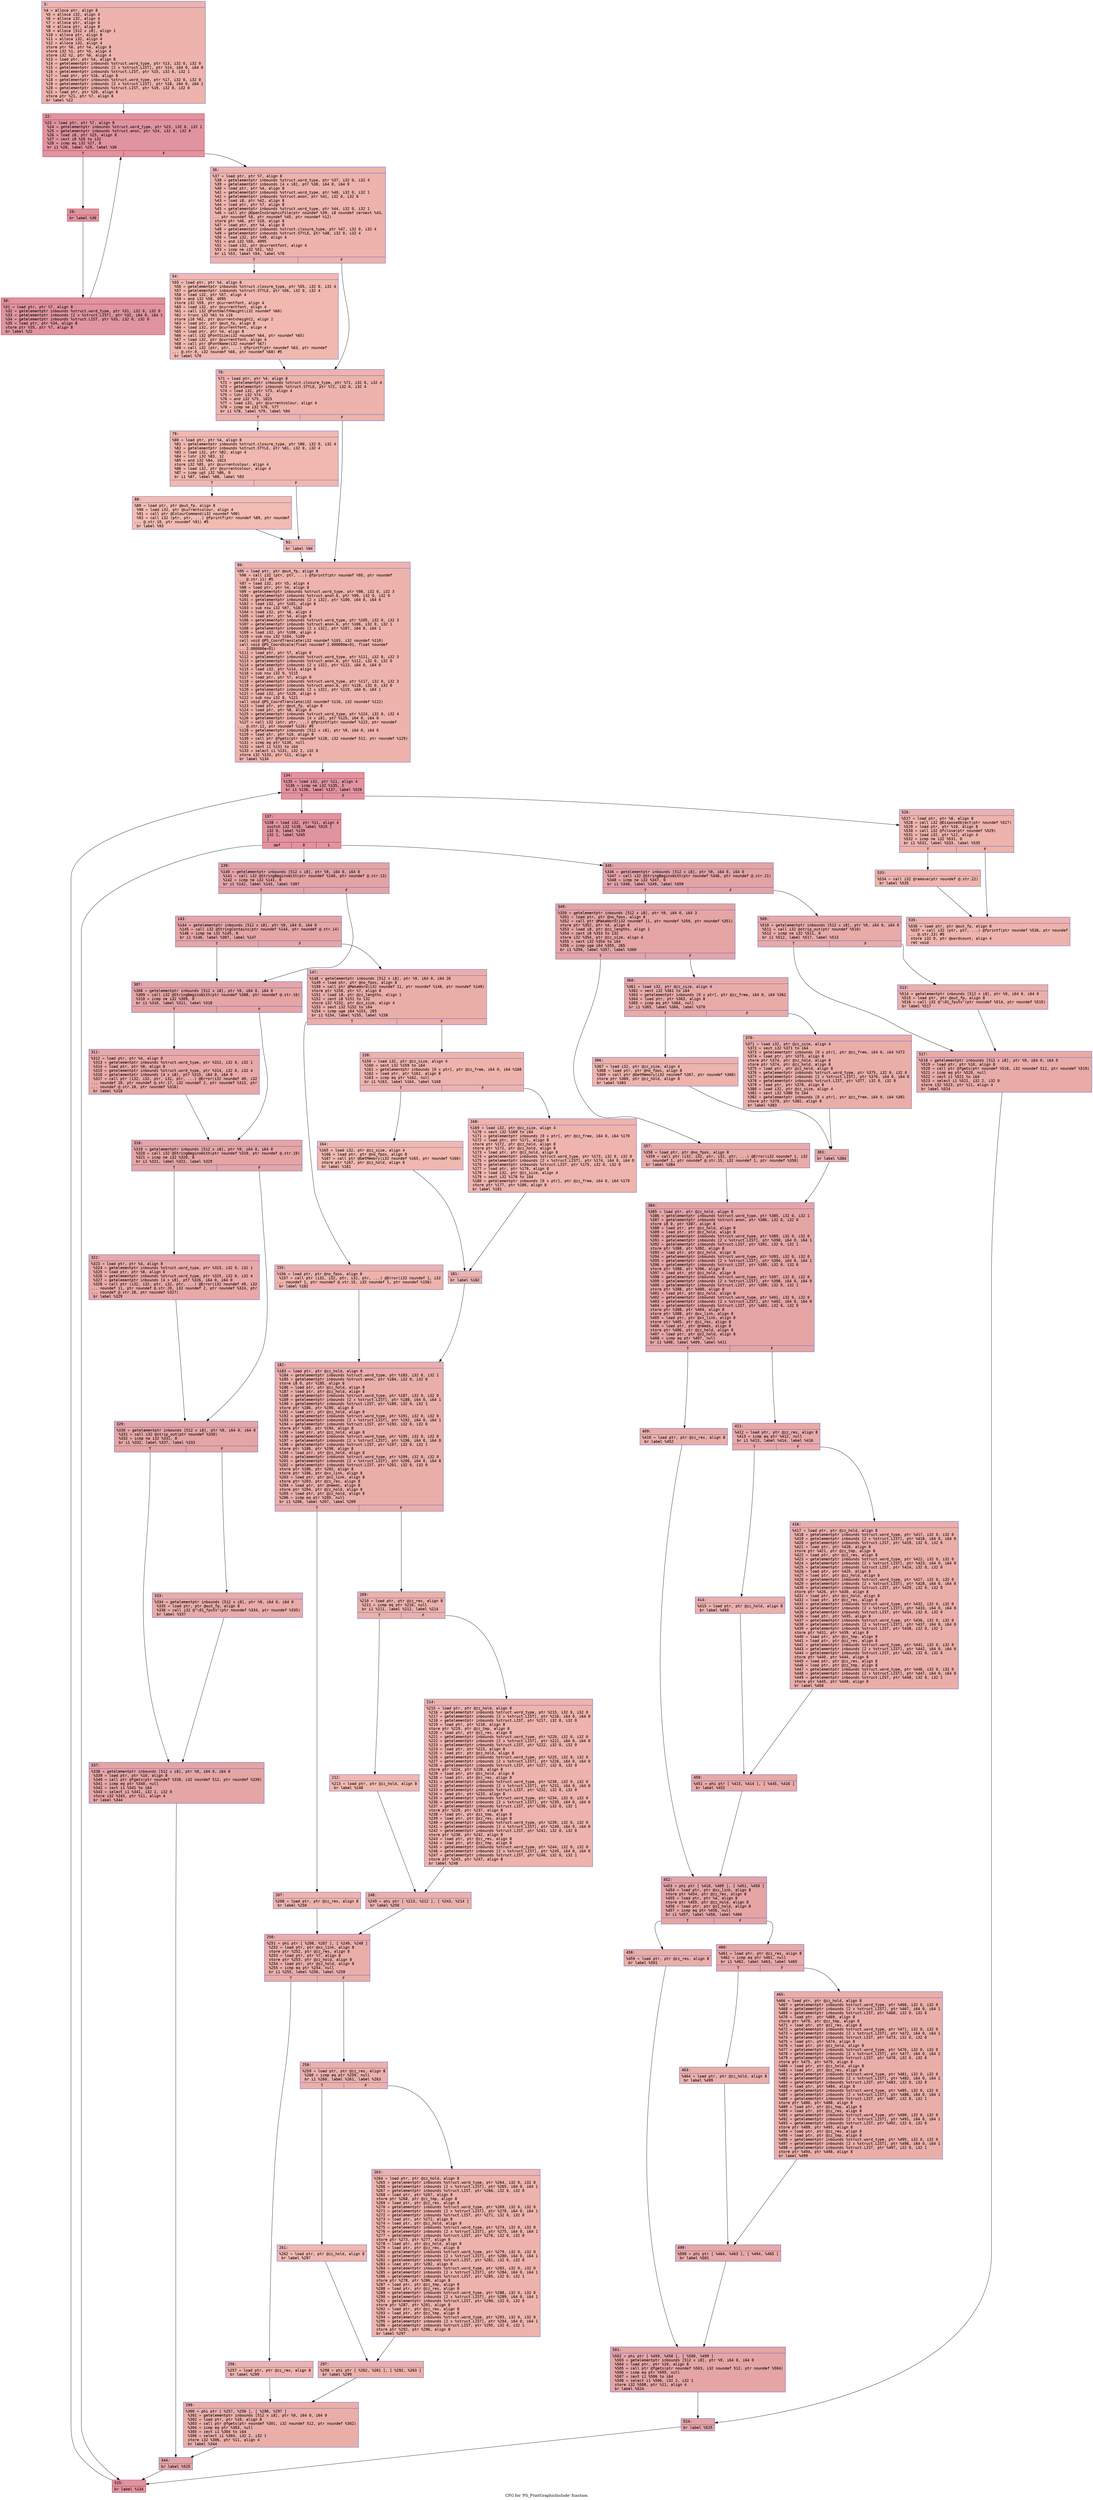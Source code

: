 digraph "CFG for 'PS_PrintGraphicInclude' function" {
	label="CFG for 'PS_PrintGraphicInclude' function";

	Node0x600002193cf0 [shape=record,color="#3d50c3ff", style=filled, fillcolor="#d6524470" fontname="Courier",label="{3:\l|  %4 = alloca ptr, align 8\l  %5 = alloca i32, align 4\l  %6 = alloca i32, align 4\l  %7 = alloca ptr, align 8\l  %8 = alloca ptr, align 8\l  %9 = alloca [512 x i8], align 1\l  %10 = alloca ptr, align 8\l  %11 = alloca i32, align 4\l  %12 = alloca i32, align 4\l  store ptr %0, ptr %4, align 8\l  store i32 %1, ptr %5, align 4\l  store i32 %2, ptr %6, align 4\l  %13 = load ptr, ptr %4, align 8\l  %14 = getelementptr inbounds %struct.word_type, ptr %13, i32 0, i32 0\l  %15 = getelementptr inbounds [2 x %struct.LIST], ptr %14, i64 0, i64 0\l  %16 = getelementptr inbounds %struct.LIST, ptr %15, i32 0, i32 1\l  %17 = load ptr, ptr %16, align 8\l  %18 = getelementptr inbounds %struct.word_type, ptr %17, i32 0, i32 0\l  %19 = getelementptr inbounds [2 x %struct.LIST], ptr %18, i64 0, i64 1\l  %20 = getelementptr inbounds %struct.LIST, ptr %19, i32 0, i32 0\l  %21 = load ptr, ptr %20, align 8\l  store ptr %21, ptr %7, align 8\l  br label %22\l}"];
	Node0x600002193cf0 -> Node0x600002193d40[tooltip="3 -> 22\nProbability 100.00%" ];
	Node0x600002193d40 [shape=record,color="#b70d28ff", style=filled, fillcolor="#b70d2870" fontname="Courier",label="{22:\l|  %23 = load ptr, ptr %7, align 8\l  %24 = getelementptr inbounds %struct.word_type, ptr %23, i32 0, i32 1\l  %25 = getelementptr inbounds %struct.anon, ptr %24, i32 0, i32 0\l  %26 = load i8, ptr %25, align 8\l  %27 = zext i8 %26 to i32\l  %28 = icmp eq i32 %27, 0\l  br i1 %28, label %29, label %36\l|{<s0>T|<s1>F}}"];
	Node0x600002193d40:s0 -> Node0x600002193d90[tooltip="22 -> 29\nProbability 96.88%" ];
	Node0x600002193d40:s1 -> Node0x600002193e30[tooltip="22 -> 36\nProbability 3.12%" ];
	Node0x600002193d90 [shape=record,color="#b70d28ff", style=filled, fillcolor="#b70d2870" fontname="Courier",label="{29:\l|  br label %30\l}"];
	Node0x600002193d90 -> Node0x600002193de0[tooltip="29 -> 30\nProbability 100.00%" ];
	Node0x600002193de0 [shape=record,color="#b70d28ff", style=filled, fillcolor="#b70d2870" fontname="Courier",label="{30:\l|  %31 = load ptr, ptr %7, align 8\l  %32 = getelementptr inbounds %struct.word_type, ptr %31, i32 0, i32 0\l  %33 = getelementptr inbounds [2 x %struct.LIST], ptr %32, i64 0, i64 1\l  %34 = getelementptr inbounds %struct.LIST, ptr %33, i32 0, i32 0\l  %35 = load ptr, ptr %34, align 8\l  store ptr %35, ptr %7, align 8\l  br label %22\l}"];
	Node0x600002193de0 -> Node0x600002193d40[tooltip="30 -> 22\nProbability 100.00%" ];
	Node0x600002193e30 [shape=record,color="#3d50c3ff", style=filled, fillcolor="#d6524470" fontname="Courier",label="{36:\l|  %37 = load ptr, ptr %7, align 8\l  %38 = getelementptr inbounds %struct.word_type, ptr %37, i32 0, i32 4\l  %39 = getelementptr inbounds [4 x i8], ptr %38, i64 0, i64 0\l  %40 = load ptr, ptr %4, align 8\l  %41 = getelementptr inbounds %struct.word_type, ptr %40, i32 0, i32 1\l  %42 = getelementptr inbounds %struct.anon, ptr %41, i32 0, i32 0\l  %43 = load i8, ptr %42, align 8\l  %44 = load ptr, ptr %7, align 8\l  %45 = getelementptr inbounds %struct.word_type, ptr %44, i32 0, i32 1\l  %46 = call ptr @OpenIncGraphicFile(ptr noundef %39, i8 noundef zeroext %43,\l... ptr noundef %8, ptr noundef %45, ptr noundef %12)\l  store ptr %46, ptr %10, align 8\l  %47 = load ptr, ptr %4, align 8\l  %48 = getelementptr inbounds %struct.closure_type, ptr %47, i32 0, i32 4\l  %49 = getelementptr inbounds %struct.STYLE, ptr %48, i32 0, i32 4\l  %50 = load i32, ptr %49, align 4\l  %51 = and i32 %50, 4095\l  %52 = load i32, ptr @currentfont, align 4\l  %53 = icmp ne i32 %51, %52\l  br i1 %53, label %54, label %70\l|{<s0>T|<s1>F}}"];
	Node0x600002193e30:s0 -> Node0x600002193e80[tooltip="36 -> 54\nProbability 50.00%" ];
	Node0x600002193e30:s1 -> Node0x600002193ed0[tooltip="36 -> 70\nProbability 50.00%" ];
	Node0x600002193e80 [shape=record,color="#3d50c3ff", style=filled, fillcolor="#dc5d4a70" fontname="Courier",label="{54:\l|  %55 = load ptr, ptr %4, align 8\l  %56 = getelementptr inbounds %struct.closure_type, ptr %55, i32 0, i32 4\l  %57 = getelementptr inbounds %struct.STYLE, ptr %56, i32 0, i32 4\l  %58 = load i32, ptr %57, align 4\l  %59 = and i32 %58, 4095\l  store i32 %59, ptr @currentfont, align 4\l  %60 = load i32, ptr @currentfont, align 4\l  %61 = call i32 @FontHalfXHeight(i32 noundef %60)\l  %62 = trunc i32 %61 to i16\l  store i16 %62, ptr @currentxheight2, align 2\l  %63 = load ptr, ptr @out_fp, align 8\l  %64 = load i32, ptr @currentfont, align 4\l  %65 = load ptr, ptr %4, align 8\l  %66 = call i32 @FontSize(i32 noundef %64, ptr noundef %65)\l  %67 = load i32, ptr @currentfont, align 4\l  %68 = call ptr @FontName(i32 noundef %67)\l  %69 = call i32 (ptr, ptr, ...) @fprintf(ptr noundef %63, ptr noundef\l... @.str.9, i32 noundef %66, ptr noundef %68) #5\l  br label %70\l}"];
	Node0x600002193e80 -> Node0x600002193ed0[tooltip="54 -> 70\nProbability 100.00%" ];
	Node0x600002193ed0 [shape=record,color="#3d50c3ff", style=filled, fillcolor="#d6524470" fontname="Courier",label="{70:\l|  %71 = load ptr, ptr %4, align 8\l  %72 = getelementptr inbounds %struct.closure_type, ptr %71, i32 0, i32 4\l  %73 = getelementptr inbounds %struct.STYLE, ptr %72, i32 0, i32 4\l  %74 = load i32, ptr %73, align 4\l  %75 = lshr i32 %74, 12\l  %76 = and i32 %75, 1023\l  %77 = load i32, ptr @currentcolour, align 4\l  %78 = icmp ne i32 %76, %77\l  br i1 %78, label %79, label %94\l|{<s0>T|<s1>F}}"];
	Node0x600002193ed0:s0 -> Node0x600002193f20[tooltip="70 -> 79\nProbability 50.00%" ];
	Node0x600002193ed0:s1 -> Node0x600002194050[tooltip="70 -> 94\nProbability 50.00%" ];
	Node0x600002193f20 [shape=record,color="#3d50c3ff", style=filled, fillcolor="#dc5d4a70" fontname="Courier",label="{79:\l|  %80 = load ptr, ptr %4, align 8\l  %81 = getelementptr inbounds %struct.closure_type, ptr %80, i32 0, i32 4\l  %82 = getelementptr inbounds %struct.STYLE, ptr %81, i32 0, i32 4\l  %83 = load i32, ptr %82, align 4\l  %84 = lshr i32 %83, 12\l  %85 = and i32 %84, 1023\l  store i32 %85, ptr @currentcolour, align 4\l  %86 = load i32, ptr @currentcolour, align 4\l  %87 = icmp ugt i32 %86, 0\l  br i1 %87, label %88, label %93\l|{<s0>T|<s1>F}}"];
	Node0x600002193f20:s0 -> Node0x600002193f70[tooltip="79 -> 88\nProbability 50.00%" ];
	Node0x600002193f20:s1 -> Node0x600002194000[tooltip="79 -> 93\nProbability 50.00%" ];
	Node0x600002193f70 [shape=record,color="#3d50c3ff", style=filled, fillcolor="#e1675170" fontname="Courier",label="{88:\l|  %89 = load ptr, ptr @out_fp, align 8\l  %90 = load i32, ptr @currentcolour, align 4\l  %91 = call ptr @ColourCommand(i32 noundef %90)\l  %92 = call i32 (ptr, ptr, ...) @fprintf(ptr noundef %89, ptr noundef\l... @.str.10, ptr noundef %91) #5\l  br label %93\l}"];
	Node0x600002193f70 -> Node0x600002194000[tooltip="88 -> 93\nProbability 100.00%" ];
	Node0x600002194000 [shape=record,color="#3d50c3ff", style=filled, fillcolor="#dc5d4a70" fontname="Courier",label="{93:\l|  br label %94\l}"];
	Node0x600002194000 -> Node0x600002194050[tooltip="93 -> 94\nProbability 100.00%" ];
	Node0x600002194050 [shape=record,color="#3d50c3ff", style=filled, fillcolor="#d6524470" fontname="Courier",label="{94:\l|  %95 = load ptr, ptr @out_fp, align 8\l  %96 = call i32 (ptr, ptr, ...) @fprintf(ptr noundef %95, ptr noundef\l... @.str.11) #5\l  %97 = load i32, ptr %5, align 4\l  %98 = load ptr, ptr %4, align 8\l  %99 = getelementptr inbounds %struct.word_type, ptr %98, i32 0, i32 3\l  %100 = getelementptr inbounds %struct.anon.6, ptr %99, i32 0, i32 0\l  %101 = getelementptr inbounds [2 x i32], ptr %100, i64 0, i64 0\l  %102 = load i32, ptr %101, align 8\l  %103 = sub nsw i32 %97, %102\l  %104 = load i32, ptr %6, align 4\l  %105 = load ptr, ptr %4, align 8\l  %106 = getelementptr inbounds %struct.word_type, ptr %105, i32 0, i32 3\l  %107 = getelementptr inbounds %struct.anon.6, ptr %106, i32 0, i32 1\l  %108 = getelementptr inbounds [2 x i32], ptr %107, i64 0, i64 1\l  %109 = load i32, ptr %108, align 4\l  %110 = sub nsw i32 %104, %109\l  call void @PS_CoordTranslate(i32 noundef %103, i32 noundef %110)\l  call void @PS_CoordScale(float noundef 2.000000e+01, float noundef\l... 2.000000e+01)\l  %111 = load ptr, ptr %7, align 8\l  %112 = getelementptr inbounds %struct.word_type, ptr %111, i32 0, i32 3\l  %113 = getelementptr inbounds %struct.anon.6, ptr %112, i32 0, i32 0\l  %114 = getelementptr inbounds [2 x i32], ptr %113, i64 0, i64 0\l  %115 = load i32, ptr %114, align 8\l  %116 = sub nsw i32 0, %115\l  %117 = load ptr, ptr %7, align 8\l  %118 = getelementptr inbounds %struct.word_type, ptr %117, i32 0, i32 3\l  %119 = getelementptr inbounds %struct.anon.6, ptr %118, i32 0, i32 0\l  %120 = getelementptr inbounds [2 x i32], ptr %119, i64 0, i64 1\l  %121 = load i32, ptr %120, align 4\l  %122 = sub nsw i32 0, %121\l  call void @PS_CoordTranslate(i32 noundef %116, i32 noundef %122)\l  %123 = load ptr, ptr @out_fp, align 8\l  %124 = load ptr, ptr %8, align 8\l  %125 = getelementptr inbounds %struct.word_type, ptr %124, i32 0, i32 4\l  %126 = getelementptr inbounds [4 x i8], ptr %125, i64 0, i64 0\l  %127 = call i32 (ptr, ptr, ...) @fprintf(ptr noundef %123, ptr noundef\l... @.str.12, ptr noundef %126) #5\l  %128 = getelementptr inbounds [512 x i8], ptr %9, i64 0, i64 0\l  %129 = load ptr, ptr %10, align 8\l  %130 = call ptr @fgets(ptr noundef %128, i32 noundef 512, ptr noundef %129)\l  %131 = icmp eq ptr %130, null\l  %132 = zext i1 %131 to i64\l  %133 = select i1 %131, i32 2, i32 0\l  store i32 %133, ptr %11, align 4\l  br label %134\l}"];
	Node0x600002194050 -> Node0x6000021940a0[tooltip="94 -> 134\nProbability 100.00%" ];
	Node0x6000021940a0 [shape=record,color="#b70d28ff", style=filled, fillcolor="#b70d2870" fontname="Courier",label="{134:\l|  %135 = load i32, ptr %11, align 4\l  %136 = icmp ne i32 %135, 2\l  br i1 %136, label %137, label %526\l|{<s0>T|<s1>F}}"];
	Node0x6000021940a0:s0 -> Node0x6000021940f0[tooltip="134 -> 137\nProbability 96.88%" ];
	Node0x6000021940a0:s1 -> Node0x600002195220[tooltip="134 -> 526\nProbability 3.12%" ];
	Node0x6000021940f0 [shape=record,color="#b70d28ff", style=filled, fillcolor="#b70d2870" fontname="Courier",label="{137:\l|  %138 = load i32, ptr %11, align 4\l  switch i32 %138, label %525 [\l    i32 0, label %139\l    i32 1, label %345\l  ]\l|{<s0>def|<s1>0|<s2>1}}"];
	Node0x6000021940f0:s0 -> Node0x6000021951d0[tooltip="137 -> 525\nProbability 33.33%" ];
	Node0x6000021940f0:s1 -> Node0x600002194140[tooltip="137 -> 139\nProbability 33.33%" ];
	Node0x6000021940f0:s2 -> Node0x600002194a50[tooltip="137 -> 345\nProbability 33.33%" ];
	Node0x600002194140 [shape=record,color="#3d50c3ff", style=filled, fillcolor="#c32e3170" fontname="Courier",label="{139:\l|  %140 = getelementptr inbounds [512 x i8], ptr %9, i64 0, i64 0\l  %141 = call i32 @StringBeginsWith(ptr noundef %140, ptr noundef @.str.13)\l  %142 = icmp ne i32 %141, 0\l  br i1 %142, label %143, label %307\l|{<s0>T|<s1>F}}"];
	Node0x600002194140:s0 -> Node0x600002194190[tooltip="139 -> 143\nProbability 62.50%" ];
	Node0x600002194140:s1 -> Node0x6000021947d0[tooltip="139 -> 307\nProbability 37.50%" ];
	Node0x600002194190 [shape=record,color="#3d50c3ff", style=filled, fillcolor="#c5333470" fontname="Courier",label="{143:\l|  %144 = getelementptr inbounds [512 x i8], ptr %9, i64 0, i64 0\l  %145 = call i32 @StringContains(ptr noundef %144, ptr noundef @.str.14)\l  %146 = icmp ne i32 %145, 0\l  br i1 %146, label %307, label %147\l|{<s0>T|<s1>F}}"];
	Node0x600002194190:s0 -> Node0x6000021947d0[tooltip="143 -> 307\nProbability 62.50%" ];
	Node0x600002194190:s1 -> Node0x6000021941e0[tooltip="143 -> 147\nProbability 37.50%" ];
	Node0x6000021941e0 [shape=record,color="#3d50c3ff", style=filled, fillcolor="#d0473d70" fontname="Courier",label="{147:\l|  %148 = getelementptr inbounds [512 x i8], ptr %9, i64 0, i64 26\l  %149 = load ptr, ptr @no_fpos, align 8\l  %150 = call ptr @MakeWord(i32 noundef 11, ptr noundef %148, ptr noundef %149)\l  store ptr %150, ptr %7, align 8\l  %151 = load i8, ptr @zz_lengths, align 1\l  %152 = zext i8 %151 to i32\l  store i32 %152, ptr @zz_size, align 4\l  %153 = sext i32 %152 to i64\l  %154 = icmp uge i64 %153, 265\l  br i1 %154, label %155, label %158\l|{<s0>T|<s1>F}}"];
	Node0x6000021941e0:s0 -> Node0x600002194230[tooltip="147 -> 155\nProbability 50.00%" ];
	Node0x6000021941e0:s1 -> Node0x600002194280[tooltip="147 -> 158\nProbability 50.00%" ];
	Node0x600002194230 [shape=record,color="#3d50c3ff", style=filled, fillcolor="#d6524470" fontname="Courier",label="{155:\l|  %156 = load ptr, ptr @no_fpos, align 8\l  %157 = call ptr (i32, i32, ptr, i32, ptr, ...) @Error(i32 noundef 1, i32\l... noundef 1, ptr noundef @.str.15, i32 noundef 1, ptr noundef %156)\l  br label %182\l}"];
	Node0x600002194230 -> Node0x6000021943c0[tooltip="155 -> 182\nProbability 100.00%" ];
	Node0x600002194280 [shape=record,color="#3d50c3ff", style=filled, fillcolor="#d6524470" fontname="Courier",label="{158:\l|  %159 = load i32, ptr @zz_size, align 4\l  %160 = sext i32 %159 to i64\l  %161 = getelementptr inbounds [0 x ptr], ptr @zz_free, i64 0, i64 %160\l  %162 = load ptr, ptr %161, align 8\l  %163 = icmp eq ptr %162, null\l  br i1 %163, label %164, label %168\l|{<s0>T|<s1>F}}"];
	Node0x600002194280:s0 -> Node0x6000021942d0[tooltip="158 -> 164\nProbability 37.50%" ];
	Node0x600002194280:s1 -> Node0x600002194320[tooltip="158 -> 168\nProbability 62.50%" ];
	Node0x6000021942d0 [shape=record,color="#3d50c3ff", style=filled, fillcolor="#dc5d4a70" fontname="Courier",label="{164:\l|  %165 = load i32, ptr @zz_size, align 4\l  %166 = load ptr, ptr @no_fpos, align 8\l  %167 = call ptr @GetMemory(i32 noundef %165, ptr noundef %166)\l  store ptr %167, ptr @zz_hold, align 8\l  br label %181\l}"];
	Node0x6000021942d0 -> Node0x600002194370[tooltip="164 -> 181\nProbability 100.00%" ];
	Node0x600002194320 [shape=record,color="#3d50c3ff", style=filled, fillcolor="#d8564670" fontname="Courier",label="{168:\l|  %169 = load i32, ptr @zz_size, align 4\l  %170 = sext i32 %169 to i64\l  %171 = getelementptr inbounds [0 x ptr], ptr @zz_free, i64 0, i64 %170\l  %172 = load ptr, ptr %171, align 8\l  store ptr %172, ptr @zz_hold, align 8\l  store ptr %172, ptr @zz_hold, align 8\l  %173 = load ptr, ptr @zz_hold, align 8\l  %174 = getelementptr inbounds %struct.word_type, ptr %173, i32 0, i32 0\l  %175 = getelementptr inbounds [2 x %struct.LIST], ptr %174, i64 0, i64 0\l  %176 = getelementptr inbounds %struct.LIST, ptr %175, i32 0, i32 0\l  %177 = load ptr, ptr %176, align 8\l  %178 = load i32, ptr @zz_size, align 4\l  %179 = sext i32 %178 to i64\l  %180 = getelementptr inbounds [0 x ptr], ptr @zz_free, i64 0, i64 %179\l  store ptr %177, ptr %180, align 8\l  br label %181\l}"];
	Node0x600002194320 -> Node0x600002194370[tooltip="168 -> 181\nProbability 100.00%" ];
	Node0x600002194370 [shape=record,color="#3d50c3ff", style=filled, fillcolor="#d6524470" fontname="Courier",label="{181:\l|  br label %182\l}"];
	Node0x600002194370 -> Node0x6000021943c0[tooltip="181 -> 182\nProbability 100.00%" ];
	Node0x6000021943c0 [shape=record,color="#3d50c3ff", style=filled, fillcolor="#d0473d70" fontname="Courier",label="{182:\l|  %183 = load ptr, ptr @zz_hold, align 8\l  %184 = getelementptr inbounds %struct.word_type, ptr %183, i32 0, i32 1\l  %185 = getelementptr inbounds %struct.anon, ptr %184, i32 0, i32 0\l  store i8 0, ptr %185, align 8\l  %186 = load ptr, ptr @zz_hold, align 8\l  %187 = load ptr, ptr @zz_hold, align 8\l  %188 = getelementptr inbounds %struct.word_type, ptr %187, i32 0, i32 0\l  %189 = getelementptr inbounds [2 x %struct.LIST], ptr %188, i64 0, i64 1\l  %190 = getelementptr inbounds %struct.LIST, ptr %189, i32 0, i32 1\l  store ptr %186, ptr %190, align 8\l  %191 = load ptr, ptr @zz_hold, align 8\l  %192 = getelementptr inbounds %struct.word_type, ptr %191, i32 0, i32 0\l  %193 = getelementptr inbounds [2 x %struct.LIST], ptr %192, i64 0, i64 1\l  %194 = getelementptr inbounds %struct.LIST, ptr %193, i32 0, i32 0\l  store ptr %186, ptr %194, align 8\l  %195 = load ptr, ptr @zz_hold, align 8\l  %196 = getelementptr inbounds %struct.word_type, ptr %195, i32 0, i32 0\l  %197 = getelementptr inbounds [2 x %struct.LIST], ptr %196, i64 0, i64 0\l  %198 = getelementptr inbounds %struct.LIST, ptr %197, i32 0, i32 1\l  store ptr %186, ptr %198, align 8\l  %199 = load ptr, ptr @zz_hold, align 8\l  %200 = getelementptr inbounds %struct.word_type, ptr %199, i32 0, i32 0\l  %201 = getelementptr inbounds [2 x %struct.LIST], ptr %200, i64 0, i64 0\l  %202 = getelementptr inbounds %struct.LIST, ptr %201, i32 0, i32 0\l  store ptr %186, ptr %202, align 8\l  store ptr %186, ptr @xx_link, align 8\l  %203 = load ptr, ptr @xx_link, align 8\l  store ptr %203, ptr @zz_res, align 8\l  %204 = load ptr, ptr @needs, align 8\l  store ptr %204, ptr @zz_hold, align 8\l  %205 = load ptr, ptr @zz_hold, align 8\l  %206 = icmp eq ptr %205, null\l  br i1 %206, label %207, label %209\l|{<s0>T|<s1>F}}"];
	Node0x6000021943c0:s0 -> Node0x600002194410[tooltip="182 -> 207\nProbability 37.50%" ];
	Node0x6000021943c0:s1 -> Node0x600002194460[tooltip="182 -> 209\nProbability 62.50%" ];
	Node0x600002194410 [shape=record,color="#3d50c3ff", style=filled, fillcolor="#d6524470" fontname="Courier",label="{207:\l|  %208 = load ptr, ptr @zz_res, align 8\l  br label %250\l}"];
	Node0x600002194410 -> Node0x6000021945a0[tooltip="207 -> 250\nProbability 100.00%" ];
	Node0x600002194460 [shape=record,color="#3d50c3ff", style=filled, fillcolor="#d24b4070" fontname="Courier",label="{209:\l|  %210 = load ptr, ptr @zz_res, align 8\l  %211 = icmp eq ptr %210, null\l  br i1 %211, label %212, label %214\l|{<s0>T|<s1>F}}"];
	Node0x600002194460:s0 -> Node0x6000021944b0[tooltip="209 -> 212\nProbability 37.50%" ];
	Node0x600002194460:s1 -> Node0x600002194500[tooltip="209 -> 214\nProbability 62.50%" ];
	Node0x6000021944b0 [shape=record,color="#3d50c3ff", style=filled, fillcolor="#dc5d4a70" fontname="Courier",label="{212:\l|  %213 = load ptr, ptr @zz_hold, align 8\l  br label %248\l}"];
	Node0x6000021944b0 -> Node0x600002194550[tooltip="212 -> 248\nProbability 100.00%" ];
	Node0x600002194500 [shape=record,color="#3d50c3ff", style=filled, fillcolor="#d6524470" fontname="Courier",label="{214:\l|  %215 = load ptr, ptr @zz_hold, align 8\l  %216 = getelementptr inbounds %struct.word_type, ptr %215, i32 0, i32 0\l  %217 = getelementptr inbounds [2 x %struct.LIST], ptr %216, i64 0, i64 0\l  %218 = getelementptr inbounds %struct.LIST, ptr %217, i32 0, i32 0\l  %219 = load ptr, ptr %218, align 8\l  store ptr %219, ptr @zz_tmp, align 8\l  %220 = load ptr, ptr @zz_res, align 8\l  %221 = getelementptr inbounds %struct.word_type, ptr %220, i32 0, i32 0\l  %222 = getelementptr inbounds [2 x %struct.LIST], ptr %221, i64 0, i64 0\l  %223 = getelementptr inbounds %struct.LIST, ptr %222, i32 0, i32 0\l  %224 = load ptr, ptr %223, align 8\l  %225 = load ptr, ptr @zz_hold, align 8\l  %226 = getelementptr inbounds %struct.word_type, ptr %225, i32 0, i32 0\l  %227 = getelementptr inbounds [2 x %struct.LIST], ptr %226, i64 0, i64 0\l  %228 = getelementptr inbounds %struct.LIST, ptr %227, i32 0, i32 0\l  store ptr %224, ptr %228, align 8\l  %229 = load ptr, ptr @zz_hold, align 8\l  %230 = load ptr, ptr @zz_res, align 8\l  %231 = getelementptr inbounds %struct.word_type, ptr %230, i32 0, i32 0\l  %232 = getelementptr inbounds [2 x %struct.LIST], ptr %231, i64 0, i64 0\l  %233 = getelementptr inbounds %struct.LIST, ptr %232, i32 0, i32 0\l  %234 = load ptr, ptr %233, align 8\l  %235 = getelementptr inbounds %struct.word_type, ptr %234, i32 0, i32 0\l  %236 = getelementptr inbounds [2 x %struct.LIST], ptr %235, i64 0, i64 0\l  %237 = getelementptr inbounds %struct.LIST, ptr %236, i32 0, i32 1\l  store ptr %229, ptr %237, align 8\l  %238 = load ptr, ptr @zz_tmp, align 8\l  %239 = load ptr, ptr @zz_res, align 8\l  %240 = getelementptr inbounds %struct.word_type, ptr %239, i32 0, i32 0\l  %241 = getelementptr inbounds [2 x %struct.LIST], ptr %240, i64 0, i64 0\l  %242 = getelementptr inbounds %struct.LIST, ptr %241, i32 0, i32 0\l  store ptr %238, ptr %242, align 8\l  %243 = load ptr, ptr @zz_res, align 8\l  %244 = load ptr, ptr @zz_tmp, align 8\l  %245 = getelementptr inbounds %struct.word_type, ptr %244, i32 0, i32 0\l  %246 = getelementptr inbounds [2 x %struct.LIST], ptr %245, i64 0, i64 0\l  %247 = getelementptr inbounds %struct.LIST, ptr %246, i32 0, i32 1\l  store ptr %243, ptr %247, align 8\l  br label %248\l}"];
	Node0x600002194500 -> Node0x600002194550[tooltip="214 -> 248\nProbability 100.00%" ];
	Node0x600002194550 [shape=record,color="#3d50c3ff", style=filled, fillcolor="#d24b4070" fontname="Courier",label="{248:\l|  %249 = phi ptr [ %213, %212 ], [ %243, %214 ]\l  br label %250\l}"];
	Node0x600002194550 -> Node0x6000021945a0[tooltip="248 -> 250\nProbability 100.00%" ];
	Node0x6000021945a0 [shape=record,color="#3d50c3ff", style=filled, fillcolor="#d0473d70" fontname="Courier",label="{250:\l|  %251 = phi ptr [ %208, %207 ], [ %249, %248 ]\l  %252 = load ptr, ptr @xx_link, align 8\l  store ptr %252, ptr @zz_res, align 8\l  %253 = load ptr, ptr %7, align 8\l  store ptr %253, ptr @zz_hold, align 8\l  %254 = load ptr, ptr @zz_hold, align 8\l  %255 = icmp eq ptr %254, null\l  br i1 %255, label %256, label %258\l|{<s0>T|<s1>F}}"];
	Node0x6000021945a0:s0 -> Node0x6000021945f0[tooltip="250 -> 256\nProbability 37.50%" ];
	Node0x6000021945a0:s1 -> Node0x600002194640[tooltip="250 -> 258\nProbability 62.50%" ];
	Node0x6000021945f0 [shape=record,color="#3d50c3ff", style=filled, fillcolor="#d6524470" fontname="Courier",label="{256:\l|  %257 = load ptr, ptr @zz_res, align 8\l  br label %299\l}"];
	Node0x6000021945f0 -> Node0x600002194780[tooltip="256 -> 299\nProbability 100.00%" ];
	Node0x600002194640 [shape=record,color="#3d50c3ff", style=filled, fillcolor="#d24b4070" fontname="Courier",label="{258:\l|  %259 = load ptr, ptr @zz_res, align 8\l  %260 = icmp eq ptr %259, null\l  br i1 %260, label %261, label %263\l|{<s0>T|<s1>F}}"];
	Node0x600002194640:s0 -> Node0x600002194690[tooltip="258 -> 261\nProbability 37.50%" ];
	Node0x600002194640:s1 -> Node0x6000021946e0[tooltip="258 -> 263\nProbability 62.50%" ];
	Node0x600002194690 [shape=record,color="#3d50c3ff", style=filled, fillcolor="#dc5d4a70" fontname="Courier",label="{261:\l|  %262 = load ptr, ptr @zz_hold, align 8\l  br label %297\l}"];
	Node0x600002194690 -> Node0x600002194730[tooltip="261 -> 297\nProbability 100.00%" ];
	Node0x6000021946e0 [shape=record,color="#3d50c3ff", style=filled, fillcolor="#d6524470" fontname="Courier",label="{263:\l|  %264 = load ptr, ptr @zz_hold, align 8\l  %265 = getelementptr inbounds %struct.word_type, ptr %264, i32 0, i32 0\l  %266 = getelementptr inbounds [2 x %struct.LIST], ptr %265, i64 0, i64 1\l  %267 = getelementptr inbounds %struct.LIST, ptr %266, i32 0, i32 0\l  %268 = load ptr, ptr %267, align 8\l  store ptr %268, ptr @zz_tmp, align 8\l  %269 = load ptr, ptr @zz_res, align 8\l  %270 = getelementptr inbounds %struct.word_type, ptr %269, i32 0, i32 0\l  %271 = getelementptr inbounds [2 x %struct.LIST], ptr %270, i64 0, i64 1\l  %272 = getelementptr inbounds %struct.LIST, ptr %271, i32 0, i32 0\l  %273 = load ptr, ptr %272, align 8\l  %274 = load ptr, ptr @zz_hold, align 8\l  %275 = getelementptr inbounds %struct.word_type, ptr %274, i32 0, i32 0\l  %276 = getelementptr inbounds [2 x %struct.LIST], ptr %275, i64 0, i64 1\l  %277 = getelementptr inbounds %struct.LIST, ptr %276, i32 0, i32 0\l  store ptr %273, ptr %277, align 8\l  %278 = load ptr, ptr @zz_hold, align 8\l  %279 = load ptr, ptr @zz_res, align 8\l  %280 = getelementptr inbounds %struct.word_type, ptr %279, i32 0, i32 0\l  %281 = getelementptr inbounds [2 x %struct.LIST], ptr %280, i64 0, i64 1\l  %282 = getelementptr inbounds %struct.LIST, ptr %281, i32 0, i32 0\l  %283 = load ptr, ptr %282, align 8\l  %284 = getelementptr inbounds %struct.word_type, ptr %283, i32 0, i32 0\l  %285 = getelementptr inbounds [2 x %struct.LIST], ptr %284, i64 0, i64 1\l  %286 = getelementptr inbounds %struct.LIST, ptr %285, i32 0, i32 1\l  store ptr %278, ptr %286, align 8\l  %287 = load ptr, ptr @zz_tmp, align 8\l  %288 = load ptr, ptr @zz_res, align 8\l  %289 = getelementptr inbounds %struct.word_type, ptr %288, i32 0, i32 0\l  %290 = getelementptr inbounds [2 x %struct.LIST], ptr %289, i64 0, i64 1\l  %291 = getelementptr inbounds %struct.LIST, ptr %290, i32 0, i32 0\l  store ptr %287, ptr %291, align 8\l  %292 = load ptr, ptr @zz_res, align 8\l  %293 = load ptr, ptr @zz_tmp, align 8\l  %294 = getelementptr inbounds %struct.word_type, ptr %293, i32 0, i32 0\l  %295 = getelementptr inbounds [2 x %struct.LIST], ptr %294, i64 0, i64 1\l  %296 = getelementptr inbounds %struct.LIST, ptr %295, i32 0, i32 1\l  store ptr %292, ptr %296, align 8\l  br label %297\l}"];
	Node0x6000021946e0 -> Node0x600002194730[tooltip="263 -> 297\nProbability 100.00%" ];
	Node0x600002194730 [shape=record,color="#3d50c3ff", style=filled, fillcolor="#d24b4070" fontname="Courier",label="{297:\l|  %298 = phi ptr [ %262, %261 ], [ %292, %263 ]\l  br label %299\l}"];
	Node0x600002194730 -> Node0x600002194780[tooltip="297 -> 299\nProbability 100.00%" ];
	Node0x600002194780 [shape=record,color="#3d50c3ff", style=filled, fillcolor="#d0473d70" fontname="Courier",label="{299:\l|  %300 = phi ptr [ %257, %256 ], [ %298, %297 ]\l  %301 = getelementptr inbounds [512 x i8], ptr %9, i64 0, i64 0\l  %302 = load ptr, ptr %10, align 8\l  %303 = call ptr @fgets(ptr noundef %301, i32 noundef 512, ptr noundef %302)\l  %304 = icmp eq ptr %303, null\l  %305 = zext i1 %304 to i64\l  %306 = select i1 %304, i32 2, i32 1\l  store i32 %306, ptr %11, align 4\l  br label %344\l}"];
	Node0x600002194780 -> Node0x600002194a00[tooltip="299 -> 344\nProbability 100.00%" ];
	Node0x6000021947d0 [shape=record,color="#3d50c3ff", style=filled, fillcolor="#c5333470" fontname="Courier",label="{307:\l|  %308 = getelementptr inbounds [512 x i8], ptr %9, i64 0, i64 0\l  %309 = call i32 @StringBeginsWith(ptr noundef %308, ptr noundef @.str.16)\l  %310 = icmp ne i32 %309, 0\l  br i1 %310, label %311, label %318\l|{<s0>T|<s1>F}}"];
	Node0x6000021947d0:s0 -> Node0x600002194820[tooltip="307 -> 311\nProbability 62.50%" ];
	Node0x6000021947d0:s1 -> Node0x600002194870[tooltip="307 -> 318\nProbability 37.50%" ];
	Node0x600002194820 [shape=record,color="#3d50c3ff", style=filled, fillcolor="#ca3b3770" fontname="Courier",label="{311:\l|  %312 = load ptr, ptr %4, align 8\l  %313 = getelementptr inbounds %struct.word_type, ptr %312, i32 0, i32 1\l  %314 = load ptr, ptr %8, align 8\l  %315 = getelementptr inbounds %struct.word_type, ptr %314, i32 0, i32 4\l  %316 = getelementptr inbounds [4 x i8], ptr %315, i64 0, i64 0\l  %317 = call ptr (i32, i32, ptr, i32, ptr, ...) @Error(i32 noundef 49, i32\l... noundef 10, ptr noundef @.str.17, i32 noundef 2, ptr noundef %313, ptr\l... noundef @.str.18, ptr noundef %316)\l  br label %318\l}"];
	Node0x600002194820 -> Node0x600002194870[tooltip="311 -> 318\nProbability 100.00%" ];
	Node0x600002194870 [shape=record,color="#3d50c3ff", style=filled, fillcolor="#c5333470" fontname="Courier",label="{318:\l|  %319 = getelementptr inbounds [512 x i8], ptr %9, i64 0, i64 0\l  %320 = call i32 @StringBeginsWith(ptr noundef %319, ptr noundef @.str.19)\l  %321 = icmp ne i32 %320, 0\l  br i1 %321, label %322, label %329\l|{<s0>T|<s1>F}}"];
	Node0x600002194870:s0 -> Node0x6000021948c0[tooltip="318 -> 322\nProbability 62.50%" ];
	Node0x600002194870:s1 -> Node0x600002194910[tooltip="318 -> 329\nProbability 37.50%" ];
	Node0x6000021948c0 [shape=record,color="#3d50c3ff", style=filled, fillcolor="#ca3b3770" fontname="Courier",label="{322:\l|  %323 = load ptr, ptr %4, align 8\l  %324 = getelementptr inbounds %struct.word_type, ptr %323, i32 0, i32 1\l  %325 = load ptr, ptr %8, align 8\l  %326 = getelementptr inbounds %struct.word_type, ptr %325, i32 0, i32 4\l  %327 = getelementptr inbounds [4 x i8], ptr %326, i64 0, i64 0\l  %328 = call ptr (i32, i32, ptr, i32, ptr, ...) @Error(i32 noundef 49, i32\l... noundef 11, ptr noundef @.str.20, i32 noundef 2, ptr noundef %324, ptr\l... noundef @.str.18, ptr noundef %327)\l  br label %329\l}"];
	Node0x6000021948c0 -> Node0x600002194910[tooltip="322 -> 329\nProbability 100.00%" ];
	Node0x600002194910 [shape=record,color="#3d50c3ff", style=filled, fillcolor="#c5333470" fontname="Courier",label="{329:\l|  %330 = getelementptr inbounds [512 x i8], ptr %9, i64 0, i64 0\l  %331 = call i32 @strip_out(ptr noundef %330)\l  %332 = icmp ne i32 %331, 0\l  br i1 %332, label %337, label %333\l|{<s0>T|<s1>F}}"];
	Node0x600002194910:s0 -> Node0x6000021949b0[tooltip="329 -> 337\nProbability 62.50%" ];
	Node0x600002194910:s1 -> Node0x600002194960[tooltip="329 -> 333\nProbability 37.50%" ];
	Node0x600002194960 [shape=record,color="#3d50c3ff", style=filled, fillcolor="#cc403a70" fontname="Courier",label="{333:\l|  %334 = getelementptr inbounds [512 x i8], ptr %9, i64 0, i64 0\l  %335 = load ptr, ptr @out_fp, align 8\l  %336 = call i32 @\"\\01_fputs\"(ptr noundef %334, ptr noundef %335)\l  br label %337\l}"];
	Node0x600002194960 -> Node0x6000021949b0[tooltip="333 -> 337\nProbability 100.00%" ];
	Node0x6000021949b0 [shape=record,color="#3d50c3ff", style=filled, fillcolor="#c5333470" fontname="Courier",label="{337:\l|  %338 = getelementptr inbounds [512 x i8], ptr %9, i64 0, i64 0\l  %339 = load ptr, ptr %10, align 8\l  %340 = call ptr @fgets(ptr noundef %338, i32 noundef 512, ptr noundef %339)\l  %341 = icmp eq ptr %340, null\l  %342 = zext i1 %341 to i64\l  %343 = select i1 %341, i32 2, i32 0\l  store i32 %343, ptr %11, align 4\l  br label %344\l}"];
	Node0x6000021949b0 -> Node0x600002194a00[tooltip="337 -> 344\nProbability 100.00%" ];
	Node0x600002194a00 [shape=record,color="#3d50c3ff", style=filled, fillcolor="#c32e3170" fontname="Courier",label="{344:\l|  br label %525\l}"];
	Node0x600002194a00 -> Node0x6000021951d0[tooltip="344 -> 525\nProbability 100.00%" ];
	Node0x600002194a50 [shape=record,color="#3d50c3ff", style=filled, fillcolor="#c32e3170" fontname="Courier",label="{345:\l|  %346 = getelementptr inbounds [512 x i8], ptr %9, i64 0, i64 0\l  %347 = call i32 @StringBeginsWith(ptr noundef %346, ptr noundef @.str.21)\l  %348 = icmp ne i32 %347, 0\l  br i1 %348, label %349, label %509\l|{<s0>T|<s1>F}}"];
	Node0x600002194a50:s0 -> Node0x600002194aa0[tooltip="345 -> 349\nProbability 62.50%" ];
	Node0x600002194a50:s1 -> Node0x600002195090[tooltip="345 -> 509\nProbability 37.50%" ];
	Node0x600002194aa0 [shape=record,color="#3d50c3ff", style=filled, fillcolor="#c5333470" fontname="Courier",label="{349:\l|  %350 = getelementptr inbounds [512 x i8], ptr %9, i64 0, i64 3\l  %351 = load ptr, ptr @no_fpos, align 8\l  %352 = call ptr @MakeWord(i32 noundef 11, ptr noundef %350, ptr noundef %351)\l  store ptr %352, ptr %4, align 8\l  %353 = load i8, ptr @zz_lengths, align 1\l  %354 = zext i8 %353 to i32\l  store i32 %354, ptr @zz_size, align 4\l  %355 = sext i32 %354 to i64\l  %356 = icmp uge i64 %355, 265\l  br i1 %356, label %357, label %360\l|{<s0>T|<s1>F}}"];
	Node0x600002194aa0:s0 -> Node0x600002194af0[tooltip="349 -> 357\nProbability 50.00%" ];
	Node0x600002194aa0:s1 -> Node0x600002194b40[tooltip="349 -> 360\nProbability 50.00%" ];
	Node0x600002194af0 [shape=record,color="#3d50c3ff", style=filled, fillcolor="#cc403a70" fontname="Courier",label="{357:\l|  %358 = load ptr, ptr @no_fpos, align 8\l  %359 = call ptr (i32, i32, ptr, i32, ptr, ...) @Error(i32 noundef 1, i32\l... noundef 1, ptr noundef @.str.15, i32 noundef 1, ptr noundef %358)\l  br label %384\l}"];
	Node0x600002194af0 -> Node0x600002194c80[tooltip="357 -> 384\nProbability 100.00%" ];
	Node0x600002194b40 [shape=record,color="#3d50c3ff", style=filled, fillcolor="#cc403a70" fontname="Courier",label="{360:\l|  %361 = load i32, ptr @zz_size, align 4\l  %362 = sext i32 %361 to i64\l  %363 = getelementptr inbounds [0 x ptr], ptr @zz_free, i64 0, i64 %362\l  %364 = load ptr, ptr %363, align 8\l  %365 = icmp eq ptr %364, null\l  br i1 %365, label %366, label %370\l|{<s0>T|<s1>F}}"];
	Node0x600002194b40:s0 -> Node0x600002194b90[tooltip="360 -> 366\nProbability 37.50%" ];
	Node0x600002194b40:s1 -> Node0x600002194be0[tooltip="360 -> 370\nProbability 62.50%" ];
	Node0x600002194b90 [shape=record,color="#3d50c3ff", style=filled, fillcolor="#d6524470" fontname="Courier",label="{366:\l|  %367 = load i32, ptr @zz_size, align 4\l  %368 = load ptr, ptr @no_fpos, align 8\l  %369 = call ptr @GetMemory(i32 noundef %367, ptr noundef %368)\l  store ptr %369, ptr @zz_hold, align 8\l  br label %383\l}"];
	Node0x600002194b90 -> Node0x600002194c30[tooltip="366 -> 383\nProbability 100.00%" ];
	Node0x600002194be0 [shape=record,color="#3d50c3ff", style=filled, fillcolor="#d0473d70" fontname="Courier",label="{370:\l|  %371 = load i32, ptr @zz_size, align 4\l  %372 = sext i32 %371 to i64\l  %373 = getelementptr inbounds [0 x ptr], ptr @zz_free, i64 0, i64 %372\l  %374 = load ptr, ptr %373, align 8\l  store ptr %374, ptr @zz_hold, align 8\l  store ptr %374, ptr @zz_hold, align 8\l  %375 = load ptr, ptr @zz_hold, align 8\l  %376 = getelementptr inbounds %struct.word_type, ptr %375, i32 0, i32 0\l  %377 = getelementptr inbounds [2 x %struct.LIST], ptr %376, i64 0, i64 0\l  %378 = getelementptr inbounds %struct.LIST, ptr %377, i32 0, i32 0\l  %379 = load ptr, ptr %378, align 8\l  %380 = load i32, ptr @zz_size, align 4\l  %381 = sext i32 %380 to i64\l  %382 = getelementptr inbounds [0 x ptr], ptr @zz_free, i64 0, i64 %381\l  store ptr %379, ptr %382, align 8\l  br label %383\l}"];
	Node0x600002194be0 -> Node0x600002194c30[tooltip="370 -> 383\nProbability 100.00%" ];
	Node0x600002194c30 [shape=record,color="#3d50c3ff", style=filled, fillcolor="#cc403a70" fontname="Courier",label="{383:\l|  br label %384\l}"];
	Node0x600002194c30 -> Node0x600002194c80[tooltip="383 -> 384\nProbability 100.00%" ];
	Node0x600002194c80 [shape=record,color="#3d50c3ff", style=filled, fillcolor="#c5333470" fontname="Courier",label="{384:\l|  %385 = load ptr, ptr @zz_hold, align 8\l  %386 = getelementptr inbounds %struct.word_type, ptr %385, i32 0, i32 1\l  %387 = getelementptr inbounds %struct.anon, ptr %386, i32 0, i32 0\l  store i8 0, ptr %387, align 8\l  %388 = load ptr, ptr @zz_hold, align 8\l  %389 = load ptr, ptr @zz_hold, align 8\l  %390 = getelementptr inbounds %struct.word_type, ptr %389, i32 0, i32 0\l  %391 = getelementptr inbounds [2 x %struct.LIST], ptr %390, i64 0, i64 1\l  %392 = getelementptr inbounds %struct.LIST, ptr %391, i32 0, i32 1\l  store ptr %388, ptr %392, align 8\l  %393 = load ptr, ptr @zz_hold, align 8\l  %394 = getelementptr inbounds %struct.word_type, ptr %393, i32 0, i32 0\l  %395 = getelementptr inbounds [2 x %struct.LIST], ptr %394, i64 0, i64 1\l  %396 = getelementptr inbounds %struct.LIST, ptr %395, i32 0, i32 0\l  store ptr %388, ptr %396, align 8\l  %397 = load ptr, ptr @zz_hold, align 8\l  %398 = getelementptr inbounds %struct.word_type, ptr %397, i32 0, i32 0\l  %399 = getelementptr inbounds [2 x %struct.LIST], ptr %398, i64 0, i64 0\l  %400 = getelementptr inbounds %struct.LIST, ptr %399, i32 0, i32 1\l  store ptr %388, ptr %400, align 8\l  %401 = load ptr, ptr @zz_hold, align 8\l  %402 = getelementptr inbounds %struct.word_type, ptr %401, i32 0, i32 0\l  %403 = getelementptr inbounds [2 x %struct.LIST], ptr %402, i64 0, i64 0\l  %404 = getelementptr inbounds %struct.LIST, ptr %403, i32 0, i32 0\l  store ptr %388, ptr %404, align 8\l  store ptr %388, ptr @xx_link, align 8\l  %405 = load ptr, ptr @xx_link, align 8\l  store ptr %405, ptr @zz_res, align 8\l  %406 = load ptr, ptr @needs, align 8\l  store ptr %406, ptr @zz_hold, align 8\l  %407 = load ptr, ptr @zz_hold, align 8\l  %408 = icmp eq ptr %407, null\l  br i1 %408, label %409, label %411\l|{<s0>T|<s1>F}}"];
	Node0x600002194c80:s0 -> Node0x600002194cd0[tooltip="384 -> 409\nProbability 37.50%" ];
	Node0x600002194c80:s1 -> Node0x600002194d20[tooltip="384 -> 411\nProbability 62.50%" ];
	Node0x600002194cd0 [shape=record,color="#3d50c3ff", style=filled, fillcolor="#d0473d70" fontname="Courier",label="{409:\l|  %410 = load ptr, ptr @zz_res, align 8\l  br label %452\l}"];
	Node0x600002194cd0 -> Node0x600002194e60[tooltip="409 -> 452\nProbability 100.00%" ];
	Node0x600002194d20 [shape=record,color="#3d50c3ff", style=filled, fillcolor="#ca3b3770" fontname="Courier",label="{411:\l|  %412 = load ptr, ptr @zz_res, align 8\l  %413 = icmp eq ptr %412, null\l  br i1 %413, label %414, label %416\l|{<s0>T|<s1>F}}"];
	Node0x600002194d20:s0 -> Node0x600002194d70[tooltip="411 -> 414\nProbability 37.50%" ];
	Node0x600002194d20:s1 -> Node0x600002194dc0[tooltip="411 -> 416\nProbability 62.50%" ];
	Node0x600002194d70 [shape=record,color="#3d50c3ff", style=filled, fillcolor="#d24b4070" fontname="Courier",label="{414:\l|  %415 = load ptr, ptr @zz_hold, align 8\l  br label %450\l}"];
	Node0x600002194d70 -> Node0x600002194e10[tooltip="414 -> 450\nProbability 100.00%" ];
	Node0x600002194dc0 [shape=record,color="#3d50c3ff", style=filled, fillcolor="#d0473d70" fontname="Courier",label="{416:\l|  %417 = load ptr, ptr @zz_hold, align 8\l  %418 = getelementptr inbounds %struct.word_type, ptr %417, i32 0, i32 0\l  %419 = getelementptr inbounds [2 x %struct.LIST], ptr %418, i64 0, i64 0\l  %420 = getelementptr inbounds %struct.LIST, ptr %419, i32 0, i32 0\l  %421 = load ptr, ptr %420, align 8\l  store ptr %421, ptr @zz_tmp, align 8\l  %422 = load ptr, ptr @zz_res, align 8\l  %423 = getelementptr inbounds %struct.word_type, ptr %422, i32 0, i32 0\l  %424 = getelementptr inbounds [2 x %struct.LIST], ptr %423, i64 0, i64 0\l  %425 = getelementptr inbounds %struct.LIST, ptr %424, i32 0, i32 0\l  %426 = load ptr, ptr %425, align 8\l  %427 = load ptr, ptr @zz_hold, align 8\l  %428 = getelementptr inbounds %struct.word_type, ptr %427, i32 0, i32 0\l  %429 = getelementptr inbounds [2 x %struct.LIST], ptr %428, i64 0, i64 0\l  %430 = getelementptr inbounds %struct.LIST, ptr %429, i32 0, i32 0\l  store ptr %426, ptr %430, align 8\l  %431 = load ptr, ptr @zz_hold, align 8\l  %432 = load ptr, ptr @zz_res, align 8\l  %433 = getelementptr inbounds %struct.word_type, ptr %432, i32 0, i32 0\l  %434 = getelementptr inbounds [2 x %struct.LIST], ptr %433, i64 0, i64 0\l  %435 = getelementptr inbounds %struct.LIST, ptr %434, i32 0, i32 0\l  %436 = load ptr, ptr %435, align 8\l  %437 = getelementptr inbounds %struct.word_type, ptr %436, i32 0, i32 0\l  %438 = getelementptr inbounds [2 x %struct.LIST], ptr %437, i64 0, i64 0\l  %439 = getelementptr inbounds %struct.LIST, ptr %438, i32 0, i32 1\l  store ptr %431, ptr %439, align 8\l  %440 = load ptr, ptr @zz_tmp, align 8\l  %441 = load ptr, ptr @zz_res, align 8\l  %442 = getelementptr inbounds %struct.word_type, ptr %441, i32 0, i32 0\l  %443 = getelementptr inbounds [2 x %struct.LIST], ptr %442, i64 0, i64 0\l  %444 = getelementptr inbounds %struct.LIST, ptr %443, i32 0, i32 0\l  store ptr %440, ptr %444, align 8\l  %445 = load ptr, ptr @zz_res, align 8\l  %446 = load ptr, ptr @zz_tmp, align 8\l  %447 = getelementptr inbounds %struct.word_type, ptr %446, i32 0, i32 0\l  %448 = getelementptr inbounds [2 x %struct.LIST], ptr %447, i64 0, i64 0\l  %449 = getelementptr inbounds %struct.LIST, ptr %448, i32 0, i32 1\l  store ptr %445, ptr %449, align 8\l  br label %450\l}"];
	Node0x600002194dc0 -> Node0x600002194e10[tooltip="416 -> 450\nProbability 100.00%" ];
	Node0x600002194e10 [shape=record,color="#3d50c3ff", style=filled, fillcolor="#ca3b3770" fontname="Courier",label="{450:\l|  %451 = phi ptr [ %415, %414 ], [ %445, %416 ]\l  br label %452\l}"];
	Node0x600002194e10 -> Node0x600002194e60[tooltip="450 -> 452\nProbability 100.00%" ];
	Node0x600002194e60 [shape=record,color="#3d50c3ff", style=filled, fillcolor="#c5333470" fontname="Courier",label="{452:\l|  %453 = phi ptr [ %410, %409 ], [ %451, %450 ]\l  %454 = load ptr, ptr @xx_link, align 8\l  store ptr %454, ptr @zz_res, align 8\l  %455 = load ptr, ptr %4, align 8\l  store ptr %455, ptr @zz_hold, align 8\l  %456 = load ptr, ptr @zz_hold, align 8\l  %457 = icmp eq ptr %456, null\l  br i1 %457, label %458, label %460\l|{<s0>T|<s1>F}}"];
	Node0x600002194e60:s0 -> Node0x600002194eb0[tooltip="452 -> 458\nProbability 37.50%" ];
	Node0x600002194e60:s1 -> Node0x600002194f00[tooltip="452 -> 460\nProbability 62.50%" ];
	Node0x600002194eb0 [shape=record,color="#3d50c3ff", style=filled, fillcolor="#d0473d70" fontname="Courier",label="{458:\l|  %459 = load ptr, ptr @zz_res, align 8\l  br label %501\l}"];
	Node0x600002194eb0 -> Node0x600002195040[tooltip="458 -> 501\nProbability 100.00%" ];
	Node0x600002194f00 [shape=record,color="#3d50c3ff", style=filled, fillcolor="#ca3b3770" fontname="Courier",label="{460:\l|  %461 = load ptr, ptr @zz_res, align 8\l  %462 = icmp eq ptr %461, null\l  br i1 %462, label %463, label %465\l|{<s0>T|<s1>F}}"];
	Node0x600002194f00:s0 -> Node0x600002194f50[tooltip="460 -> 463\nProbability 37.50%" ];
	Node0x600002194f00:s1 -> Node0x600002194fa0[tooltip="460 -> 465\nProbability 62.50%" ];
	Node0x600002194f50 [shape=record,color="#3d50c3ff", style=filled, fillcolor="#d24b4070" fontname="Courier",label="{463:\l|  %464 = load ptr, ptr @zz_hold, align 8\l  br label %499\l}"];
	Node0x600002194f50 -> Node0x600002194ff0[tooltip="463 -> 499\nProbability 100.00%" ];
	Node0x600002194fa0 [shape=record,color="#3d50c3ff", style=filled, fillcolor="#d0473d70" fontname="Courier",label="{465:\l|  %466 = load ptr, ptr @zz_hold, align 8\l  %467 = getelementptr inbounds %struct.word_type, ptr %466, i32 0, i32 0\l  %468 = getelementptr inbounds [2 x %struct.LIST], ptr %467, i64 0, i64 1\l  %469 = getelementptr inbounds %struct.LIST, ptr %468, i32 0, i32 0\l  %470 = load ptr, ptr %469, align 8\l  store ptr %470, ptr @zz_tmp, align 8\l  %471 = load ptr, ptr @zz_res, align 8\l  %472 = getelementptr inbounds %struct.word_type, ptr %471, i32 0, i32 0\l  %473 = getelementptr inbounds [2 x %struct.LIST], ptr %472, i64 0, i64 1\l  %474 = getelementptr inbounds %struct.LIST, ptr %473, i32 0, i32 0\l  %475 = load ptr, ptr %474, align 8\l  %476 = load ptr, ptr @zz_hold, align 8\l  %477 = getelementptr inbounds %struct.word_type, ptr %476, i32 0, i32 0\l  %478 = getelementptr inbounds [2 x %struct.LIST], ptr %477, i64 0, i64 1\l  %479 = getelementptr inbounds %struct.LIST, ptr %478, i32 0, i32 0\l  store ptr %475, ptr %479, align 8\l  %480 = load ptr, ptr @zz_hold, align 8\l  %481 = load ptr, ptr @zz_res, align 8\l  %482 = getelementptr inbounds %struct.word_type, ptr %481, i32 0, i32 0\l  %483 = getelementptr inbounds [2 x %struct.LIST], ptr %482, i64 0, i64 1\l  %484 = getelementptr inbounds %struct.LIST, ptr %483, i32 0, i32 0\l  %485 = load ptr, ptr %484, align 8\l  %486 = getelementptr inbounds %struct.word_type, ptr %485, i32 0, i32 0\l  %487 = getelementptr inbounds [2 x %struct.LIST], ptr %486, i64 0, i64 1\l  %488 = getelementptr inbounds %struct.LIST, ptr %487, i32 0, i32 1\l  store ptr %480, ptr %488, align 8\l  %489 = load ptr, ptr @zz_tmp, align 8\l  %490 = load ptr, ptr @zz_res, align 8\l  %491 = getelementptr inbounds %struct.word_type, ptr %490, i32 0, i32 0\l  %492 = getelementptr inbounds [2 x %struct.LIST], ptr %491, i64 0, i64 1\l  %493 = getelementptr inbounds %struct.LIST, ptr %492, i32 0, i32 0\l  store ptr %489, ptr %493, align 8\l  %494 = load ptr, ptr @zz_res, align 8\l  %495 = load ptr, ptr @zz_tmp, align 8\l  %496 = getelementptr inbounds %struct.word_type, ptr %495, i32 0, i32 0\l  %497 = getelementptr inbounds [2 x %struct.LIST], ptr %496, i64 0, i64 1\l  %498 = getelementptr inbounds %struct.LIST, ptr %497, i32 0, i32 1\l  store ptr %494, ptr %498, align 8\l  br label %499\l}"];
	Node0x600002194fa0 -> Node0x600002194ff0[tooltip="465 -> 499\nProbability 100.00%" ];
	Node0x600002194ff0 [shape=record,color="#3d50c3ff", style=filled, fillcolor="#ca3b3770" fontname="Courier",label="{499:\l|  %500 = phi ptr [ %464, %463 ], [ %494, %465 ]\l  br label %501\l}"];
	Node0x600002194ff0 -> Node0x600002195040[tooltip="499 -> 501\nProbability 100.00%" ];
	Node0x600002195040 [shape=record,color="#3d50c3ff", style=filled, fillcolor="#c5333470" fontname="Courier",label="{501:\l|  %502 = phi ptr [ %459, %458 ], [ %500, %499 ]\l  %503 = getelementptr inbounds [512 x i8], ptr %9, i64 0, i64 0\l  %504 = load ptr, ptr %10, align 8\l  %505 = call ptr @fgets(ptr noundef %503, i32 noundef 512, ptr noundef %504)\l  %506 = icmp eq ptr %505, null\l  %507 = zext i1 %506 to i64\l  %508 = select i1 %506, i32 2, i32 1\l  store i32 %508, ptr %11, align 4\l  br label %524\l}"];
	Node0x600002195040 -> Node0x600002195180[tooltip="501 -> 524\nProbability 100.00%" ];
	Node0x600002195090 [shape=record,color="#3d50c3ff", style=filled, fillcolor="#cc403a70" fontname="Courier",label="{509:\l|  %510 = getelementptr inbounds [512 x i8], ptr %9, i64 0, i64 0\l  %511 = call i32 @strip_out(ptr noundef %510)\l  %512 = icmp ne i32 %511, 0\l  br i1 %512, label %517, label %513\l|{<s0>T|<s1>F}}"];
	Node0x600002195090:s0 -> Node0x600002195130[tooltip="509 -> 517\nProbability 62.50%" ];
	Node0x600002195090:s1 -> Node0x6000021950e0[tooltip="509 -> 513\nProbability 37.50%" ];
	Node0x6000021950e0 [shape=record,color="#3d50c3ff", style=filled, fillcolor="#d24b4070" fontname="Courier",label="{513:\l|  %514 = getelementptr inbounds [512 x i8], ptr %9, i64 0, i64 0\l  %515 = load ptr, ptr @out_fp, align 8\l  %516 = call i32 @\"\\01_fputs\"(ptr noundef %514, ptr noundef %515)\l  br label %517\l}"];
	Node0x6000021950e0 -> Node0x600002195130[tooltip="513 -> 517\nProbability 100.00%" ];
	Node0x600002195130 [shape=record,color="#3d50c3ff", style=filled, fillcolor="#cc403a70" fontname="Courier",label="{517:\l|  %518 = getelementptr inbounds [512 x i8], ptr %9, i64 0, i64 0\l  %519 = load ptr, ptr %10, align 8\l  %520 = call ptr @fgets(ptr noundef %518, i32 noundef 512, ptr noundef %519)\l  %521 = icmp eq ptr %520, null\l  %522 = zext i1 %521 to i64\l  %523 = select i1 %521, i32 2, i32 0\l  store i32 %523, ptr %11, align 4\l  br label %524\l}"];
	Node0x600002195130 -> Node0x600002195180[tooltip="517 -> 524\nProbability 100.00%" ];
	Node0x600002195180 [shape=record,color="#3d50c3ff", style=filled, fillcolor="#c32e3170" fontname="Courier",label="{524:\l|  br label %525\l}"];
	Node0x600002195180 -> Node0x6000021951d0[tooltip="524 -> 525\nProbability 100.00%" ];
	Node0x6000021951d0 [shape=record,color="#b70d28ff", style=filled, fillcolor="#b70d2870" fontname="Courier",label="{525:\l|  br label %134\l}"];
	Node0x6000021951d0 -> Node0x6000021940a0[tooltip="525 -> 134\nProbability 100.00%" ];
	Node0x600002195220 [shape=record,color="#3d50c3ff", style=filled, fillcolor="#d6524470" fontname="Courier",label="{526:\l|  %527 = load ptr, ptr %8, align 8\l  %528 = call i32 @DisposeObject(ptr noundef %527)\l  %529 = load ptr, ptr %10, align 8\l  %530 = call i32 @fclose(ptr noundef %529)\l  %531 = load i32, ptr %12, align 4\l  %532 = icmp ne i32 %531, 0\l  br i1 %532, label %533, label %535\l|{<s0>T|<s1>F}}"];
	Node0x600002195220:s0 -> Node0x600002195270[tooltip="526 -> 533\nProbability 62.50%" ];
	Node0x600002195220:s1 -> Node0x6000021952c0[tooltip="526 -> 535\nProbability 37.50%" ];
	Node0x600002195270 [shape=record,color="#3d50c3ff", style=filled, fillcolor="#d8564670" fontname="Courier",label="{533:\l|  %534 = call i32 @remove(ptr noundef @.str.22)\l  br label %535\l}"];
	Node0x600002195270 -> Node0x6000021952c0[tooltip="533 -> 535\nProbability 100.00%" ];
	Node0x6000021952c0 [shape=record,color="#3d50c3ff", style=filled, fillcolor="#d6524470" fontname="Courier",label="{535:\l|  %536 = load ptr, ptr @out_fp, align 8\l  %537 = call i32 (ptr, ptr, ...) @fprintf(ptr noundef %536, ptr noundef\l... @.str.23) #5\l  store i32 0, ptr @wordcount, align 4\l  ret void\l}"];
}
